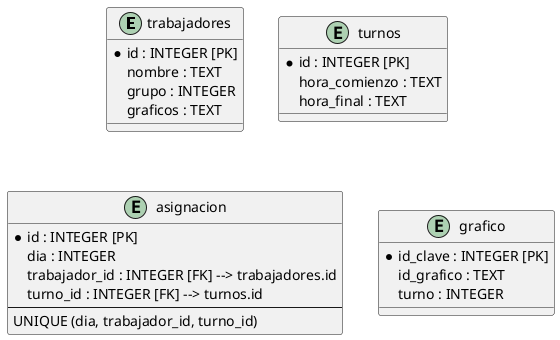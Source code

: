 @startuml

entity trabajadores {
    *id : INTEGER [PK]
    nombre : TEXT
    grupo : INTEGER
    graficos : TEXT
}

entity turnos {
    *id : INTEGER [PK]
    hora_comienzo : TEXT
    hora_final : TEXT
}

entity asignacion {
    *id : INTEGER [PK]
    dia : INTEGER
    trabajador_id : INTEGER [FK] --> trabajadores.id
    turno_id : INTEGER [FK] --> turnos.id
    --
    UNIQUE (dia, trabajador_id, turno_id)
}

entity grafico {
    *id_clave : INTEGER [PK]
    id_grafico : TEXT
    turno : INTEGER
}

@enduml